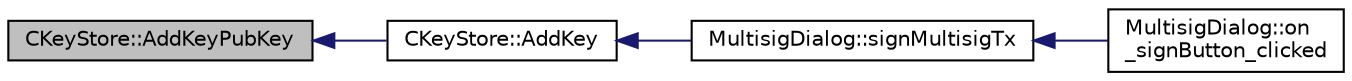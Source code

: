 digraph "CKeyStore::AddKeyPubKey"
{
  edge [fontname="Helvetica",fontsize="10",labelfontname="Helvetica",labelfontsize="10"];
  node [fontname="Helvetica",fontsize="10",shape=record];
  rankdir="LR";
  Node17 [label="CKeyStore::AddKeyPubKey",height=0.2,width=0.4,color="black", fillcolor="grey75", style="filled", fontcolor="black"];
  Node17 -> Node18 [dir="back",color="midnightblue",fontsize="10",style="solid",fontname="Helvetica"];
  Node18 [label="CKeyStore::AddKey",height=0.2,width=0.4,color="black", fillcolor="white", style="filled",URL="$class_c_key_store.html#a0b4ca43724cfcc6e2ea70c0baa192750"];
  Node18 -> Node19 [dir="back",color="midnightblue",fontsize="10",style="solid",fontname="Helvetica"];
  Node19 [label="MultisigDialog::signMultisigTx",height=0.2,width=0.4,color="black", fillcolor="white", style="filled",URL="$class_multisig_dialog.html#accd639f522281361bdf409e88909eb98"];
  Node19 -> Node20 [dir="back",color="midnightblue",fontsize="10",style="solid",fontname="Helvetica"];
  Node20 [label="MultisigDialog::on\l_signButton_clicked",height=0.2,width=0.4,color="black", fillcolor="white", style="filled",URL="$class_multisig_dialog.html#a5fdc6c2578e0f4e2f7900a3723d223ae"];
}
